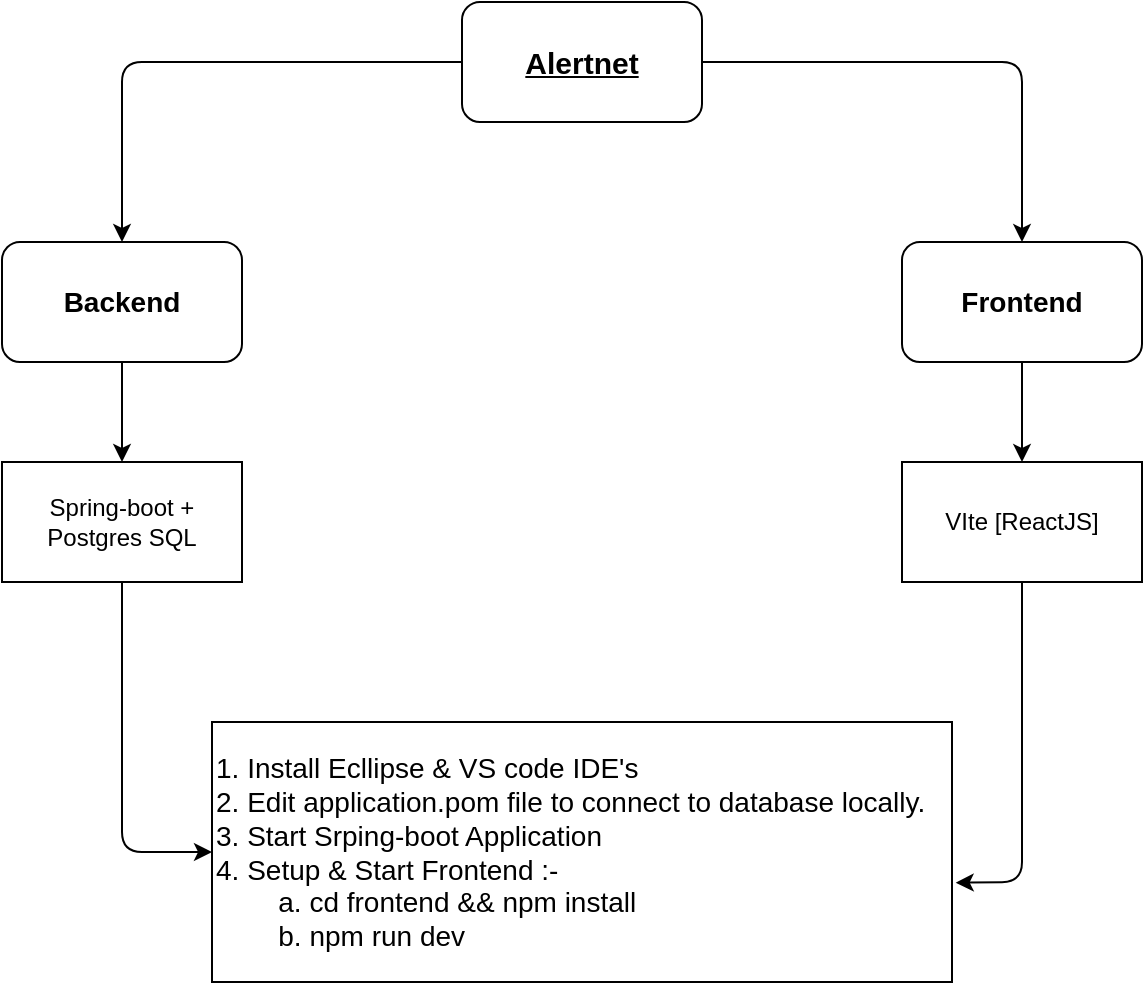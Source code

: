 <mxfile>
    <diagram id="nQn6p9eLgPIgbm5jdnM5" name="Page-1">
        <mxGraphModel dx="769" dy="593" grid="1" gridSize="10" guides="1" tooltips="1" connect="1" arrows="1" fold="1" page="1" pageScale="1" pageWidth="850" pageHeight="1100" math="0" shadow="0">
            <root>
                <mxCell id="0"/>
                <mxCell id="1" parent="0"/>
                <mxCell id="17" style="edgeStyle=none;html=1;exitX=0;exitY=0.5;exitDx=0;exitDy=0;entryX=0.5;entryY=0;entryDx=0;entryDy=0;fontSize=14;" parent="1" source="2" target="3" edge="1">
                    <mxGeometry relative="1" as="geometry">
                        <Array as="points">
                            <mxPoint x="150" y="70"/>
                        </Array>
                    </mxGeometry>
                </mxCell>
                <mxCell id="18" style="edgeStyle=none;html=1;exitX=1;exitY=0.5;exitDx=0;exitDy=0;entryX=0.5;entryY=0;entryDx=0;entryDy=0;fontSize=14;" parent="1" source="2" target="4" edge="1">
                    <mxGeometry relative="1" as="geometry">
                        <Array as="points">
                            <mxPoint x="600" y="70"/>
                        </Array>
                    </mxGeometry>
                </mxCell>
                <mxCell id="2" value="&lt;font style=&quot;font-size: 15px;&quot;&gt;&lt;b&gt;&lt;u&gt;Alertnet&lt;/u&gt;&lt;/b&gt;&lt;/font&gt;" style="rounded=1;whiteSpace=wrap;html=1;" parent="1" vertex="1">
                    <mxGeometry x="320" y="40" width="120" height="60" as="geometry"/>
                </mxCell>
                <mxCell id="11" style="edgeStyle=none;html=1;exitX=0.5;exitY=1;exitDx=0;exitDy=0;" parent="1" source="3" target="5" edge="1">
                    <mxGeometry relative="1" as="geometry"/>
                </mxCell>
                <mxCell id="3" value="&lt;b&gt;&lt;font style=&quot;font-size: 14px;&quot;&gt;Backend&lt;/font&gt;&lt;/b&gt;" style="rounded=1;whiteSpace=wrap;html=1;" parent="1" vertex="1">
                    <mxGeometry x="90" y="160" width="120" height="60" as="geometry"/>
                </mxCell>
                <mxCell id="12" style="edgeStyle=none;html=1;exitX=0.5;exitY=1;exitDx=0;exitDy=0;entryX=0.5;entryY=0;entryDx=0;entryDy=0;" parent="1" source="4" target="6" edge="1">
                    <mxGeometry relative="1" as="geometry"/>
                </mxCell>
                <mxCell id="4" value="&lt;b&gt;&lt;font style=&quot;font-size: 14px;&quot;&gt;Frontend&lt;/font&gt;&lt;/b&gt;" style="rounded=1;whiteSpace=wrap;html=1;" parent="1" vertex="1">
                    <mxGeometry x="540" y="160" width="120" height="60" as="geometry"/>
                </mxCell>
                <mxCell id="16" style="edgeStyle=none;html=1;exitX=0.5;exitY=1;exitDx=0;exitDy=0;fontSize=14;entryX=0;entryY=0.5;entryDx=0;entryDy=0;" parent="1" source="5" target="13" edge="1">
                    <mxGeometry relative="1" as="geometry">
                        <Array as="points">
                            <mxPoint x="150" y="400"/>
                            <mxPoint x="150" y="465"/>
                        </Array>
                        <mxPoint x="190" y="400" as="targetPoint"/>
                    </mxGeometry>
                </mxCell>
                <mxCell id="5" value="Spring-boot + Postgres SQL" style="rounded=0;whiteSpace=wrap;html=1;" parent="1" vertex="1">
                    <mxGeometry x="90" y="270" width="120" height="60" as="geometry"/>
                </mxCell>
                <mxCell id="15" style="edgeStyle=none;html=1;exitX=0.5;exitY=1;exitDx=0;exitDy=0;fontSize=14;entryX=1.005;entryY=0.618;entryDx=0;entryDy=0;entryPerimeter=0;" parent="1" source="6" target="13" edge="1">
                    <mxGeometry relative="1" as="geometry">
                        <Array as="points">
                            <mxPoint x="600" y="400"/>
                            <mxPoint x="600" y="480"/>
                        </Array>
                        <mxPoint x="560" y="400" as="targetPoint"/>
                    </mxGeometry>
                </mxCell>
                <mxCell id="6" value="VIte [ReactJS]" style="rounded=0;whiteSpace=wrap;html=1;" parent="1" vertex="1">
                    <mxGeometry x="540" y="270" width="120" height="60" as="geometry"/>
                </mxCell>
                <mxCell id="13" value="&lt;font style=&quot;font-size: 14px;&quot;&gt;1. Install Ecllipse &amp;amp; VS code IDE's&lt;br&gt;2. Edit application.pom file to connect to database locally.&lt;br&gt;3. Start Srping-boot Application&lt;br&gt;4. Setup &amp;amp; Start Frontend :-&lt;br&gt;&lt;span style=&quot;white-space: pre;&quot;&gt;&#9;&lt;/span&gt;a. cd frontend &amp;amp;&amp;amp; npm install&lt;br&gt;&lt;span style=&quot;white-space: pre;&quot;&gt;&#9;&lt;/span&gt;b. npm run dev&lt;/font&gt;" style="rounded=0;whiteSpace=wrap;html=1;align=left;" parent="1" vertex="1">
                    <mxGeometry x="195" y="400" width="370" height="130" as="geometry"/>
                </mxCell>
            </root>
        </mxGraphModel>
    </diagram>
</mxfile>